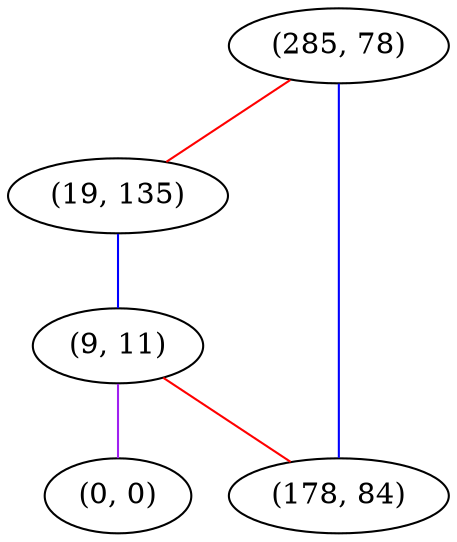 graph "" {
"(285, 78)";
"(19, 135)";
"(9, 11)";
"(178, 84)";
"(0, 0)";
"(285, 78)" -- "(19, 135)"  [color=red, key=0, weight=1];
"(285, 78)" -- "(178, 84)"  [color=blue, key=0, weight=3];
"(19, 135)" -- "(9, 11)"  [color=blue, key=0, weight=3];
"(9, 11)" -- "(0, 0)"  [color=purple, key=0, weight=4];
"(9, 11)" -- "(178, 84)"  [color=red, key=0, weight=1];
}
